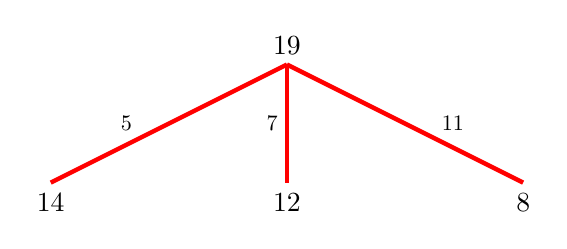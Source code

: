 \begin{tikzpicture}[scale=1]

\node (O) at (0,0) {$19$};

\draw[ultra thick,red] (O.south) --  node[midway, left=1em,black,scale=0.8] {$5$} ++(-3,-1.5) node[below,black] (A) {$14$};
\draw[ultra thick,red] (O.south) --  node[midway, left,black,scale=0.8] {$7$} ++(0,-1.5) node[below,black] (B) {$12$};
\draw[ultra thick,red] (O.south) --  node[midway, right=1em,black,scale=0.8] {$11$} ++(+3,-1.5) node[below,black] (C) {$8$};

\end{tikzpicture}  